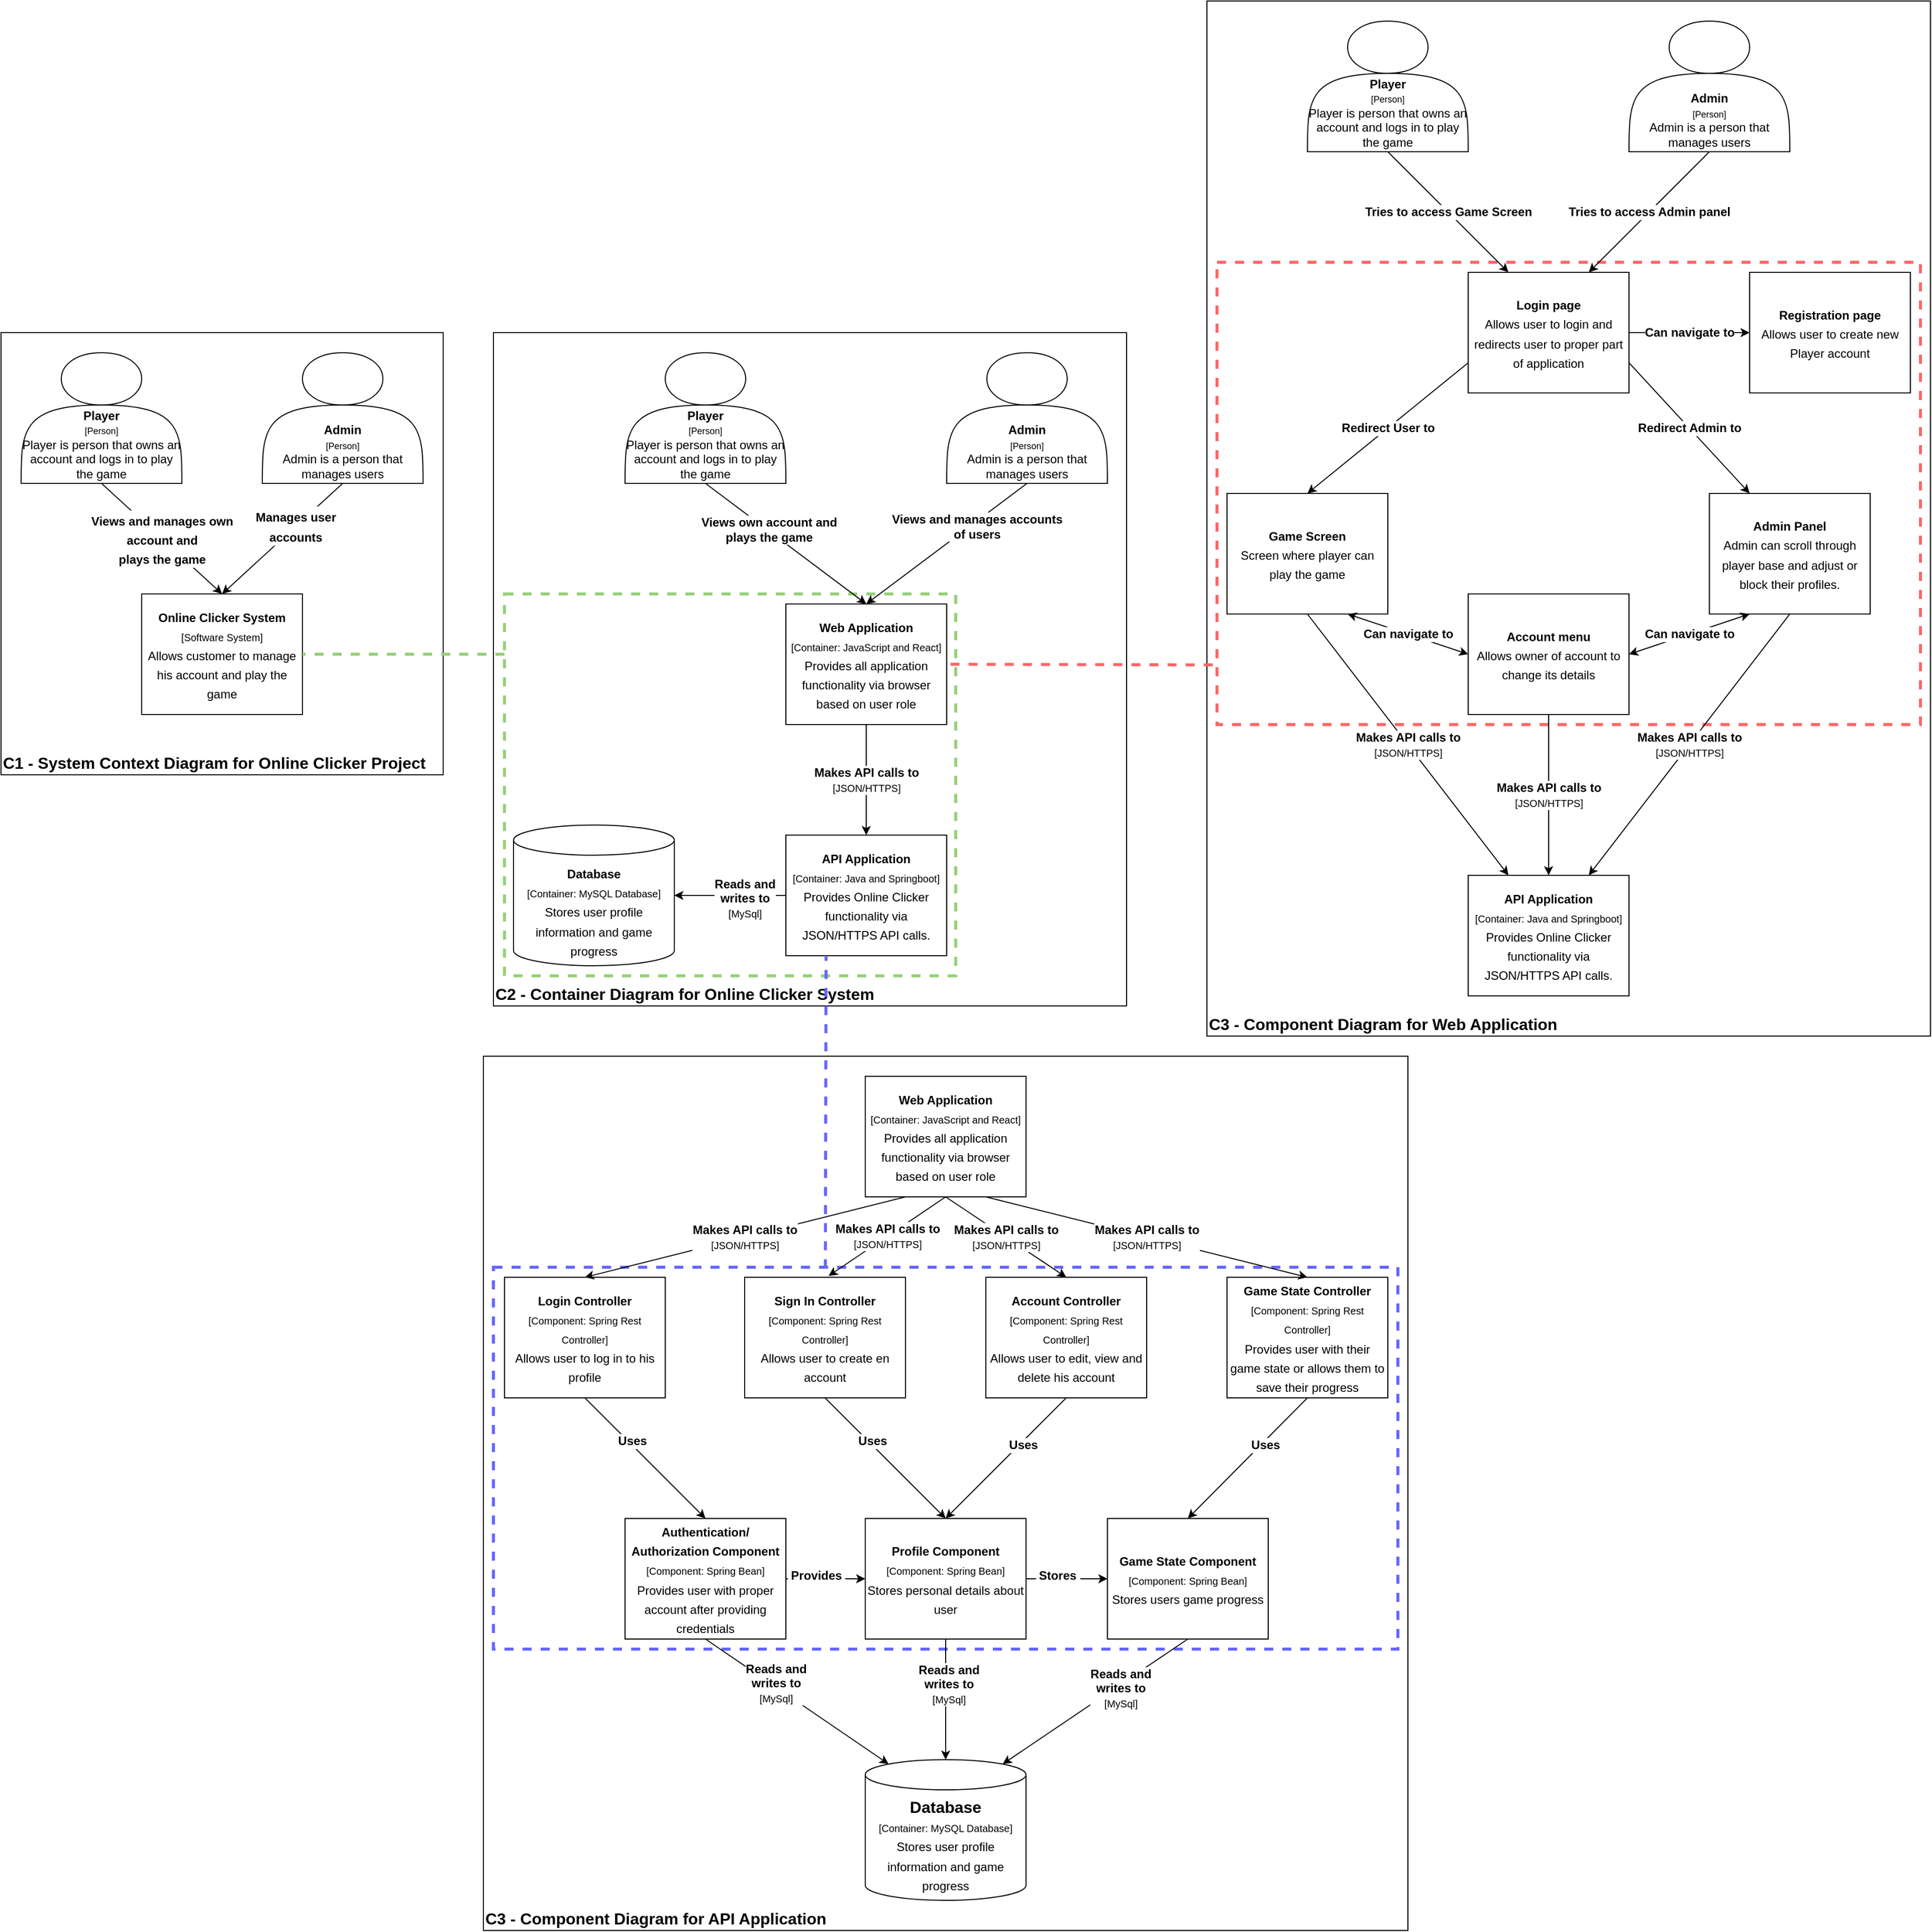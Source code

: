 <mxfile version="15.3.1" type="github">
  <diagram id="0ISwzXjFNcdZjciZv7q1" name="Page-1">
    <mxGraphModel dx="2370" dy="2492" grid="1" gridSize="10" guides="1" tooltips="1" connect="1" arrows="1" fold="1" page="1" pageScale="1" pageWidth="827" pageHeight="1169" math="0" shadow="0">
      <root>
        <mxCell id="0" />
        <mxCell id="1" parent="0" />
        <mxCell id="sYi6YhOPWc63ynp0zuxQ-149" value="&lt;span style=&quot;font-weight: 700&quot;&gt;C3 - Component Diagram for Web Application&amp;nbsp;&lt;/span&gt;" style="rounded=0;whiteSpace=wrap;html=1;fontSize=16;fillColor=none;verticalAlign=bottom;align=left;" parent="1" vertex="1">
          <mxGeometry x="1340" y="-310" width="720" height="1030" as="geometry" />
        </mxCell>
        <mxCell id="sYi6YhOPWc63ynp0zuxQ-147" value="" style="rounded=0;whiteSpace=wrap;html=1;fontSize=12;fillColor=none;verticalAlign=bottom;dashed=1;strokeColor=#FF6666;strokeWidth=3;" parent="1" vertex="1">
          <mxGeometry x="1350" y="-50" width="700" height="460" as="geometry" />
        </mxCell>
        <mxCell id="sYi6YhOPWc63ynp0zuxQ-122" value="&lt;span style=&quot;font-weight: 700&quot;&gt;C3 - Component Diagram for API Application&lt;/span&gt;" style="rounded=0;whiteSpace=wrap;html=1;fontSize=16;fillColor=none;verticalAlign=bottom;align=left;" parent="1" vertex="1">
          <mxGeometry x="620" y="740" width="920" height="870" as="geometry" />
        </mxCell>
        <mxCell id="sYi6YhOPWc63ynp0zuxQ-120" value="" style="rounded=0;whiteSpace=wrap;html=1;fontSize=12;fillColor=none;verticalAlign=bottom;dashed=1;strokeColor=#6666FF;strokeWidth=3;" parent="1" vertex="1">
          <mxGeometry x="630" y="950" width="900" height="380" as="geometry" />
        </mxCell>
        <mxCell id="sYi6YhOPWc63ynp0zuxQ-25" value="&lt;span style=&quot;font-weight: 700&quot;&gt;C2 - Container Diagram for Online Clicker System&lt;/span&gt;" style="rounded=0;whiteSpace=wrap;html=1;fontSize=16;fillColor=none;verticalAlign=bottom;align=left;" parent="1" vertex="1">
          <mxGeometry x="630" y="20" width="630" height="670" as="geometry" />
        </mxCell>
        <mxCell id="sYi6YhOPWc63ynp0zuxQ-30" value="" style="rounded=0;whiteSpace=wrap;html=1;fontSize=12;fillColor=none;verticalAlign=bottom;dashed=1;strokeColor=#97D077;strokeWidth=3;" parent="1" vertex="1">
          <mxGeometry x="641" y="280" width="449" height="380" as="geometry" />
        </mxCell>
        <mxCell id="sYi6YhOPWc63ynp0zuxQ-7" value="&lt;span style=&quot;font-weight: 700&quot;&gt;C1 - System Context Diagram for Online Clicker Project&lt;/span&gt;" style="rounded=0;whiteSpace=wrap;html=1;fontSize=16;fillColor=none;verticalAlign=bottom;align=left;" parent="1" vertex="1">
          <mxGeometry x="140" y="20" width="440" height="440" as="geometry" />
        </mxCell>
        <mxCell id="sYi6YhOPWc63ynp0zuxQ-5" value="&lt;font style=&quot;font-size: 12px&quot;&gt;&lt;b&gt;Views and manages own&lt;br&gt;account and &lt;br&gt;plays the game&lt;/b&gt;&lt;/font&gt;" style="rounded=0;orthogonalLoop=1;jettySize=auto;html=1;entryX=0.5;entryY=0;entryDx=0;entryDy=0;fontSize=16;exitX=0.5;exitY=1;exitDx=0;exitDy=0;" parent="1" source="sYi6YhOPWc63ynp0zuxQ-1" target="sYi6YhOPWc63ynp0zuxQ-4" edge="1">
          <mxGeometry relative="1" as="geometry" />
        </mxCell>
        <mxCell id="sYi6YhOPWc63ynp0zuxQ-1" value="&lt;b&gt;Player&lt;br&gt;&lt;/b&gt;&lt;font style=&quot;font-size: 9px&quot;&gt;[Person]&lt;br&gt;&lt;/font&gt;Player is person that owns an account and logs in to play the game" style="shape=actor;whiteSpace=wrap;html=1;verticalAlign=bottom;" parent="1" vertex="1">
          <mxGeometry x="160" y="40" width="160" height="130" as="geometry" />
        </mxCell>
        <mxCell id="sYi6YhOPWc63ynp0zuxQ-4" value="&lt;font&gt;&lt;b&gt;&lt;span style=&quot;font-size: 12px&quot;&gt;Online Clicker System&lt;/span&gt;&lt;br&gt;&lt;/b&gt;&lt;font style=&quot;font-size: 10px&quot;&gt;[Software System]&lt;/font&gt;&lt;br&gt;&lt;span style=&quot;font-size: 12px&quot;&gt;Allows customer to manage his account and play the game&lt;/span&gt;&lt;/font&gt;" style="rounded=0;whiteSpace=wrap;html=1;fontSize=16;verticalAlign=middle;" parent="1" vertex="1">
          <mxGeometry x="280" y="280" width="160" height="120" as="geometry" />
        </mxCell>
        <mxCell id="sYi6YhOPWc63ynp0zuxQ-19" style="edgeStyle=none;rounded=0;orthogonalLoop=1;jettySize=auto;html=1;fontSize=12;exitX=0.5;exitY=1;exitDx=0;exitDy=0;entryX=0.5;entryY=0;entryDx=0;entryDy=0;" parent="1" source="sYi6YhOPWc63ynp0zuxQ-8" target="sYi6YhOPWc63ynp0zuxQ-9" edge="1">
          <mxGeometry relative="1" as="geometry">
            <mxPoint x="1090" y="90" as="targetPoint" />
          </mxGeometry>
        </mxCell>
        <mxCell id="sYi6YhOPWc63ynp0zuxQ-23" value="&lt;b&gt;Views own account and&lt;br&gt;plays the game&lt;br&gt;&lt;/b&gt;" style="edgeLabel;html=1;align=center;verticalAlign=middle;resizable=0;points=[];fontSize=12;" parent="sYi6YhOPWc63ynp0zuxQ-19" vertex="1" connectable="0">
          <mxGeometry x="-0.226" y="1" relative="1" as="geometry">
            <mxPoint as="offset" />
          </mxGeometry>
        </mxCell>
        <mxCell id="sYi6YhOPWc63ynp0zuxQ-8" value="&lt;b&gt;Player&lt;br&gt;&lt;/b&gt;&lt;font style=&quot;font-size: 9px&quot;&gt;[Person]&lt;br&gt;&lt;/font&gt;Player is person that owns an account and logs in to play the game" style="shape=actor;whiteSpace=wrap;html=1;verticalAlign=bottom;" parent="1" vertex="1">
          <mxGeometry x="761" y="40" width="160" height="130" as="geometry" />
        </mxCell>
        <mxCell id="sYi6YhOPWc63ynp0zuxQ-16" value="&lt;b&gt;Makes API calls to&lt;/b&gt;&lt;br&gt;&lt;font style=&quot;font-size: 10px&quot;&gt;[JSON/HTTPS]&lt;/font&gt;" style="edgeStyle=none;rounded=0;orthogonalLoop=1;jettySize=auto;html=1;entryX=0.5;entryY=0;entryDx=0;entryDy=0;fontSize=12;" parent="1" source="sYi6YhOPWc63ynp0zuxQ-9" target="sYi6YhOPWc63ynp0zuxQ-10" edge="1">
          <mxGeometry relative="1" as="geometry" />
        </mxCell>
        <mxCell id="sYi6YhOPWc63ynp0zuxQ-9" value="&lt;b&gt;&lt;font style=&quot;font-size: 12px&quot;&gt;Web Application&lt;/font&gt;&lt;/b&gt;&lt;br&gt;&lt;span style=&quot;font-size: 10px&quot;&gt;[Container: JavaScript and React]&lt;/span&gt;&lt;br&gt;&lt;font style=&quot;font-size: 12px&quot;&gt;Provides all application functionality via browser based on user role&lt;/font&gt;" style="rounded=0;whiteSpace=wrap;html=1;fontSize=16;verticalAlign=middle;" parent="1" vertex="1">
          <mxGeometry x="921" y="290" width="160" height="120" as="geometry" />
        </mxCell>
        <mxCell id="sYi6YhOPWc63ynp0zuxQ-21" style="edgeStyle=none;rounded=0;orthogonalLoop=1;jettySize=auto;html=1;entryX=1;entryY=0.5;entryDx=0;entryDy=0;entryPerimeter=0;fontSize=12;" parent="1" source="sYi6YhOPWc63ynp0zuxQ-10" target="sYi6YhOPWc63ynp0zuxQ-11" edge="1">
          <mxGeometry relative="1" as="geometry" />
        </mxCell>
        <mxCell id="sYi6YhOPWc63ynp0zuxQ-22" value="&lt;b&gt;Reads and&lt;/b&gt;&lt;br&gt;&lt;b&gt;writes to&lt;/b&gt;&lt;br&gt;&lt;font style=&quot;font-size: 10px&quot;&gt;[MySql]&lt;/font&gt;" style="edgeLabel;html=1;align=center;verticalAlign=middle;resizable=0;points=[];fontSize=12;" parent="sYi6YhOPWc63ynp0zuxQ-21" vertex="1" connectable="0">
          <mxGeometry x="-0.25" y="3" relative="1" as="geometry">
            <mxPoint as="offset" />
          </mxGeometry>
        </mxCell>
        <mxCell id="sYi6YhOPWc63ynp0zuxQ-10" value="&lt;span style=&quot;font-size: 12px&quot;&gt;&lt;b&gt;API Application&lt;/b&gt;&lt;/span&gt;&lt;br&gt;&lt;font style=&quot;font-size: 10px&quot;&gt;[Container: Java and Springboot]&lt;/font&gt;&lt;br&gt;&lt;span style=&quot;font-size: 12px&quot;&gt;Provides Online Clicker functionality via JSON/HTTPS API calls.&lt;/span&gt;" style="rounded=0;whiteSpace=wrap;html=1;fontSize=16;verticalAlign=middle;" parent="1" vertex="1">
          <mxGeometry x="921" y="520" width="160" height="120" as="geometry" />
        </mxCell>
        <mxCell id="sYi6YhOPWc63ynp0zuxQ-11" value="&lt;b&gt;&lt;font style=&quot;font-size: 12px&quot;&gt;Database&lt;/font&gt;&lt;/b&gt;&lt;br&gt;&lt;font style=&quot;font-size: 10px&quot;&gt;[Container: MySQL Database]&lt;/font&gt;&lt;br&gt;&lt;font style=&quot;font-size: 12px&quot;&gt;Stores user profile information and game progress&lt;/font&gt;" style="shape=cylinder3;whiteSpace=wrap;html=1;boundedLbl=1;backgroundOutline=1;size=15;fontSize=16;fillColor=none;verticalAlign=bottom;" parent="1" vertex="1">
          <mxGeometry x="650" y="510" width="160" height="140" as="geometry" />
        </mxCell>
        <mxCell id="sYi6YhOPWc63ynp0zuxQ-13" style="edgeStyle=none;rounded=0;orthogonalLoop=1;jettySize=auto;html=1;entryX=0.5;entryY=0;entryDx=0;entryDy=0;fontSize=16;exitX=0.5;exitY=1;exitDx=0;exitDy=0;" parent="1" source="sYi6YhOPWc63ynp0zuxQ-12" target="sYi6YhOPWc63ynp0zuxQ-4" edge="1">
          <mxGeometry relative="1" as="geometry" />
        </mxCell>
        <mxCell id="sYi6YhOPWc63ynp0zuxQ-14" value="&lt;font style=&quot;font-size: 12px&quot;&gt;&lt;b&gt;Manages user &lt;br&gt;accounts&lt;/b&gt;&lt;/font&gt;" style="edgeLabel;html=1;align=center;verticalAlign=middle;resizable=0;points=[];fontSize=16;" parent="sYi6YhOPWc63ynp0zuxQ-13" vertex="1" connectable="0">
          <mxGeometry x="-0.226" y="-1" relative="1" as="geometry">
            <mxPoint as="offset" />
          </mxGeometry>
        </mxCell>
        <mxCell id="sYi6YhOPWc63ynp0zuxQ-12" value="&lt;b&gt;Admin&lt;br&gt;&lt;/b&gt;&lt;font style=&quot;font-size: 9px&quot;&gt;[Person]&lt;br&gt;&lt;/font&gt;Admin is a person that manages users" style="shape=actor;whiteSpace=wrap;html=1;verticalAlign=bottom;" parent="1" vertex="1">
          <mxGeometry x="400" y="40" width="160" height="130" as="geometry" />
        </mxCell>
        <mxCell id="sYi6YhOPWc63ynp0zuxQ-20" style="edgeStyle=none;rounded=0;orthogonalLoop=1;jettySize=auto;html=1;entryX=0.5;entryY=0;entryDx=0;entryDy=0;fontSize=12;exitX=0.5;exitY=1;exitDx=0;exitDy=0;" parent="1" source="sYi6YhOPWc63ynp0zuxQ-15" target="sYi6YhOPWc63ynp0zuxQ-9" edge="1">
          <mxGeometry relative="1" as="geometry" />
        </mxCell>
        <mxCell id="sYi6YhOPWc63ynp0zuxQ-24" value="&lt;b&gt;Views and manages accounts&lt;br&gt;of users&lt;br&gt;&lt;/b&gt;" style="edgeLabel;html=1;align=center;verticalAlign=middle;resizable=0;points=[];fontSize=12;" parent="sYi6YhOPWc63ynp0zuxQ-20" vertex="1" connectable="0">
          <mxGeometry x="-0.346" y="4" relative="1" as="geometry">
            <mxPoint as="offset" />
          </mxGeometry>
        </mxCell>
        <mxCell id="sYi6YhOPWc63ynp0zuxQ-15" value="&lt;b&gt;Admin&lt;br&gt;&lt;/b&gt;&lt;font style=&quot;font-size: 9px&quot;&gt;[Person]&lt;br&gt;&lt;/font&gt;Admin is a person that manages users" style="shape=actor;whiteSpace=wrap;html=1;verticalAlign=bottom;" parent="1" vertex="1">
          <mxGeometry x="1081" y="40" width="160" height="130" as="geometry" />
        </mxCell>
        <mxCell id="sYi6YhOPWc63ynp0zuxQ-32" value="" style="endArrow=none;dashed=1;html=1;strokeWidth=3;fontSize=12;entryX=1;entryY=0.5;entryDx=0;entryDy=0;strokeColor=#97D077;" parent="1" target="sYi6YhOPWc63ynp0zuxQ-4" edge="1">
          <mxGeometry width="50" height="50" relative="1" as="geometry">
            <mxPoint x="641" y="340" as="sourcePoint" />
            <mxPoint x="880" y="440" as="targetPoint" />
          </mxGeometry>
        </mxCell>
        <mxCell id="sYi6YhOPWc63ynp0zuxQ-80" value="&lt;b&gt;Database&lt;/b&gt;&lt;br&gt;&lt;font style=&quot;font-size: 10px&quot;&gt;[Container: MySQL Database]&lt;/font&gt;&lt;br&gt;&lt;font style=&quot;font-size: 12px&quot;&gt;Stores user profile information and game progress&lt;/font&gt;" style="shape=cylinder3;whiteSpace=wrap;html=1;boundedLbl=1;backgroundOutline=1;size=15;fontSize=16;fillColor=none;verticalAlign=bottom;" parent="1" vertex="1">
          <mxGeometry x="1000" y="1440" width="160" height="140" as="geometry" />
        </mxCell>
        <mxCell id="sYi6YhOPWc63ynp0zuxQ-81" value="&lt;b&gt;&lt;font style=&quot;font-size: 12px&quot;&gt;Web Application&lt;/font&gt;&lt;/b&gt;&lt;br&gt;&lt;span style=&quot;font-size: 10px&quot;&gt;[Container: JavaScript and React]&lt;/span&gt;&lt;br&gt;&lt;font style=&quot;font-size: 12px&quot;&gt;Provides all application functionality via browser based on user role&lt;/font&gt;" style="rounded=0;whiteSpace=wrap;html=1;fontSize=16;verticalAlign=middle;" parent="1" vertex="1">
          <mxGeometry x="1000" y="760" width="160" height="120" as="geometry" />
        </mxCell>
        <mxCell id="sYi6YhOPWc63ynp0zuxQ-82" value="&lt;span style=&quot;font-size: 12px&quot;&gt;&lt;b&gt;Sign In Controller&lt;/b&gt;&lt;/span&gt;&lt;br&gt;&lt;span style=&quot;font-size: 10px&quot;&gt;[Component: Spring Rest Controller]&lt;/span&gt;&lt;br&gt;&lt;font style=&quot;font-size: 12px&quot;&gt;Allows user to create en account&lt;/font&gt;" style="rounded=0;whiteSpace=wrap;html=1;fontSize=16;verticalAlign=middle;" parent="1" vertex="1">
          <mxGeometry x="880" y="960" width="160" height="120" as="geometry" />
        </mxCell>
        <mxCell id="sYi6YhOPWc63ynp0zuxQ-83" value="&lt;span style=&quot;font-weight: bold ; font-size: 12px&quot;&gt;Login Controller&lt;/span&gt;&lt;br&gt;&lt;font style=&quot;font-size: 10px&quot;&gt;[Component: Spring Rest Controller]&lt;/font&gt;&lt;br&gt;&lt;span style=&quot;font-size: 12px&quot;&gt;Allows user to log in to his profile&lt;/span&gt;" style="rounded=0;whiteSpace=wrap;html=1;fontSize=16;verticalAlign=middle;" parent="1" vertex="1">
          <mxGeometry x="641" y="960" width="160" height="120" as="geometry" />
        </mxCell>
        <mxCell id="sYi6YhOPWc63ynp0zuxQ-84" value="&lt;span style=&quot;font-size: 12px&quot;&gt;&lt;b&gt;Game State Controller&lt;/b&gt;&lt;/span&gt;&lt;br&gt;&lt;font style=&quot;font-size: 10px&quot;&gt;[Component: Spring Rest Controller]&lt;/font&gt;&lt;br&gt;&lt;span style=&quot;font-size: 12px&quot;&gt;Provides user with their game state or allows them to save their progress&lt;/span&gt;" style="rounded=0;whiteSpace=wrap;html=1;fontSize=16;verticalAlign=middle;" parent="1" vertex="1">
          <mxGeometry x="1360" y="960" width="160" height="120" as="geometry" />
        </mxCell>
        <mxCell id="sYi6YhOPWc63ynp0zuxQ-85" value="&lt;span style=&quot;font-size: 12px&quot;&gt;&lt;b&gt;Authentication/ Authorization Component&lt;/b&gt;&lt;/span&gt;&lt;br&gt;&lt;font style=&quot;font-size: 10px&quot;&gt;[Component: Spring Bean]&lt;/font&gt;&lt;br&gt;&lt;span style=&quot;font-size: 12px&quot;&gt;Provides user with proper account after providing credentials&lt;/span&gt;" style="rounded=0;whiteSpace=wrap;html=1;fontSize=16;verticalAlign=middle;" parent="1" vertex="1">
          <mxGeometry x="761" y="1200" width="160" height="120" as="geometry" />
        </mxCell>
        <mxCell id="sYi6YhOPWc63ynp0zuxQ-86" value="&lt;span style=&quot;font-size: 12px&quot;&gt;&lt;b&gt;Profile Component&lt;/b&gt;&lt;/span&gt;&lt;br&gt;&lt;font style=&quot;font-size: 10px&quot;&gt;[Component: Spring Bean]&lt;/font&gt;&lt;br&gt;&lt;span style=&quot;font-size: 12px&quot;&gt;Stores personal details about user&lt;/span&gt;" style="rounded=0;whiteSpace=wrap;html=1;fontSize=16;verticalAlign=middle;" parent="1" vertex="1">
          <mxGeometry x="1000" y="1200" width="160" height="120" as="geometry" />
        </mxCell>
        <mxCell id="sYi6YhOPWc63ynp0zuxQ-87" style="edgeStyle=none;rounded=0;orthogonalLoop=1;jettySize=auto;html=1;entryX=0.5;entryY=0;entryDx=0;entryDy=0;entryPerimeter=0;fontSize=12;exitX=0.5;exitY=1;exitDx=0;exitDy=0;" parent="1" source="sYi6YhOPWc63ynp0zuxQ-86" target="sYi6YhOPWc63ynp0zuxQ-80" edge="1">
          <mxGeometry relative="1" as="geometry">
            <mxPoint x="820" y="1450" as="sourcePoint" />
            <mxPoint x="641" y="1450" as="targetPoint" />
          </mxGeometry>
        </mxCell>
        <mxCell id="sYi6YhOPWc63ynp0zuxQ-88" value="&lt;b&gt;Reads and&lt;/b&gt;&lt;br&gt;&lt;b&gt;writes to&lt;/b&gt;&lt;br&gt;&lt;font style=&quot;font-size: 10px&quot;&gt;[MySql]&lt;/font&gt;" style="edgeLabel;html=1;align=center;verticalAlign=middle;resizable=0;points=[];fontSize=12;" parent="sYi6YhOPWc63ynp0zuxQ-87" vertex="1" connectable="0">
          <mxGeometry x="-0.25" y="3" relative="1" as="geometry">
            <mxPoint as="offset" />
          </mxGeometry>
        </mxCell>
        <mxCell id="sYi6YhOPWc63ynp0zuxQ-89" style="edgeStyle=none;rounded=0;orthogonalLoop=1;jettySize=auto;html=1;entryX=0.145;entryY=0;entryDx=0;entryDy=4.35;entryPerimeter=0;fontSize=12;exitX=0.5;exitY=1;exitDx=0;exitDy=0;" parent="1" source="sYi6YhOPWc63ynp0zuxQ-85" target="sYi6YhOPWc63ynp0zuxQ-80" edge="1">
          <mxGeometry relative="1" as="geometry">
            <mxPoint x="1210" y="1330" as="sourcePoint" />
            <mxPoint x="1126.8" y="1454.35" as="targetPoint" />
          </mxGeometry>
        </mxCell>
        <mxCell id="sYi6YhOPWc63ynp0zuxQ-90" value="&lt;b&gt;Reads and&lt;/b&gt;&lt;br&gt;&lt;b&gt;writes to&lt;/b&gt;&lt;br&gt;&lt;font style=&quot;font-size: 10px&quot;&gt;[MySql]&lt;/font&gt;" style="edgeLabel;html=1;align=center;verticalAlign=middle;resizable=0;points=[];fontSize=12;" parent="sYi6YhOPWc63ynp0zuxQ-89" vertex="1" connectable="0">
          <mxGeometry x="-0.25" y="3" relative="1" as="geometry">
            <mxPoint as="offset" />
          </mxGeometry>
        </mxCell>
        <mxCell id="sYi6YhOPWc63ynp0zuxQ-93" style="edgeStyle=none;rounded=0;orthogonalLoop=1;jettySize=auto;html=1;fontSize=12;exitX=0.5;exitY=1;exitDx=0;exitDy=0;entryX=0.5;entryY=0;entryDx=0;entryDy=0;" parent="1" source="sYi6YhOPWc63ynp0zuxQ-82" target="sYi6YhOPWc63ynp0zuxQ-86" edge="1">
          <mxGeometry relative="1" as="geometry">
            <mxPoint x="1210" y="1330" as="sourcePoint" />
            <mxPoint x="1200" y="1200" as="targetPoint" />
          </mxGeometry>
        </mxCell>
        <mxCell id="sYi6YhOPWc63ynp0zuxQ-94" value="&lt;b&gt;Uses&lt;/b&gt;" style="edgeLabel;html=1;align=center;verticalAlign=middle;resizable=0;points=[];fontSize=12;" parent="sYi6YhOPWc63ynp0zuxQ-93" vertex="1" connectable="0">
          <mxGeometry x="-0.25" y="3" relative="1" as="geometry">
            <mxPoint as="offset" />
          </mxGeometry>
        </mxCell>
        <mxCell id="sYi6YhOPWc63ynp0zuxQ-95" style="edgeStyle=none;rounded=0;orthogonalLoop=1;jettySize=auto;html=1;entryX=0.5;entryY=0;entryDx=0;entryDy=0;fontSize=12;exitX=0.5;exitY=1;exitDx=0;exitDy=0;" parent="1" source="sYi6YhOPWc63ynp0zuxQ-84" target="sYi6YhOPWc63ynp0zuxQ-99" edge="1">
          <mxGeometry relative="1" as="geometry">
            <mxPoint x="1220" y="1340" as="sourcePoint" />
            <mxPoint x="1136.8" y="1464.35" as="targetPoint" />
          </mxGeometry>
        </mxCell>
        <mxCell id="sYi6YhOPWc63ynp0zuxQ-96" value="&lt;b&gt;Uses&lt;/b&gt;" style="edgeLabel;html=1;align=center;verticalAlign=middle;resizable=0;points=[];fontSize=12;" parent="sYi6YhOPWc63ynp0zuxQ-95" vertex="1" connectable="0">
          <mxGeometry x="-0.25" y="3" relative="1" as="geometry">
            <mxPoint as="offset" />
          </mxGeometry>
        </mxCell>
        <mxCell id="sYi6YhOPWc63ynp0zuxQ-97" style="edgeStyle=none;rounded=0;orthogonalLoop=1;jettySize=auto;html=1;fontSize=12;exitX=0.5;exitY=1;exitDx=0;exitDy=0;entryX=0.5;entryY=0;entryDx=0;entryDy=0;" parent="1" source="sYi6YhOPWc63ynp0zuxQ-83" target="sYi6YhOPWc63ynp0zuxQ-85" edge="1">
          <mxGeometry relative="1" as="geometry">
            <mxPoint x="1230" y="1350" as="sourcePoint" />
            <mxPoint x="920" y="1200" as="targetPoint" />
          </mxGeometry>
        </mxCell>
        <mxCell id="sYi6YhOPWc63ynp0zuxQ-98" value="&lt;b&gt;Uses&lt;/b&gt;" style="edgeLabel;html=1;align=center;verticalAlign=middle;resizable=0;points=[];fontSize=12;" parent="sYi6YhOPWc63ynp0zuxQ-97" vertex="1" connectable="0">
          <mxGeometry x="-0.25" y="3" relative="1" as="geometry">
            <mxPoint as="offset" />
          </mxGeometry>
        </mxCell>
        <mxCell id="sYi6YhOPWc63ynp0zuxQ-99" value="&lt;span style=&quot;font-size: 12px&quot;&gt;&lt;b&gt;Game State Component&lt;/b&gt;&lt;/span&gt;&lt;br&gt;&lt;font style=&quot;font-size: 10px&quot;&gt;[Component: Spring Bean]&lt;/font&gt;&lt;br&gt;&lt;span style=&quot;font-size: 12px&quot;&gt;Stores users game progress&lt;/span&gt;" style="rounded=0;whiteSpace=wrap;html=1;fontSize=16;verticalAlign=middle;" parent="1" vertex="1">
          <mxGeometry x="1241" y="1200" width="160" height="120" as="geometry" />
        </mxCell>
        <mxCell id="sYi6YhOPWc63ynp0zuxQ-102" style="edgeStyle=none;rounded=0;orthogonalLoop=1;jettySize=auto;html=1;entryX=0.855;entryY=0;entryDx=0;entryDy=4.35;entryPerimeter=0;fontSize=12;exitX=0.5;exitY=1;exitDx=0;exitDy=0;" parent="1" source="sYi6YhOPWc63ynp0zuxQ-99" target="sYi6YhOPWc63ynp0zuxQ-80" edge="1">
          <mxGeometry relative="1" as="geometry">
            <mxPoint x="1317" y="1380" as="sourcePoint" />
            <mxPoint x="1320.66" y="1440" as="targetPoint" />
          </mxGeometry>
        </mxCell>
        <mxCell id="sYi6YhOPWc63ynp0zuxQ-103" value="&lt;b&gt;Reads and&lt;/b&gt;&lt;br&gt;&lt;b&gt;writes to&lt;/b&gt;&lt;br&gt;&lt;font style=&quot;font-size: 10px&quot;&gt;[MySql]&lt;/font&gt;" style="edgeLabel;html=1;align=center;verticalAlign=middle;resizable=0;points=[];fontSize=12;" parent="sYi6YhOPWc63ynp0zuxQ-102" vertex="1" connectable="0">
          <mxGeometry x="-0.25" y="3" relative="1" as="geometry">
            <mxPoint as="offset" />
          </mxGeometry>
        </mxCell>
        <mxCell id="sYi6YhOPWc63ynp0zuxQ-104" value="&lt;span style=&quot;font-size: 12px&quot;&gt;&lt;b&gt;Account Controller&lt;/b&gt;&lt;/span&gt;&lt;br&gt;&lt;font style=&quot;font-size: 10px&quot;&gt;[Component: Spring Rest Controller]&lt;/font&gt;&lt;br&gt;&lt;span style=&quot;font-size: 12px&quot;&gt;Allows user to edit, view and delete his account&lt;/span&gt;&lt;br&gt;" style="rounded=0;whiteSpace=wrap;html=1;fontSize=16;verticalAlign=middle;" parent="1" vertex="1">
          <mxGeometry x="1120" y="960" width="160" height="120" as="geometry" />
        </mxCell>
        <mxCell id="sYi6YhOPWc63ynp0zuxQ-105" style="edgeStyle=none;rounded=0;orthogonalLoop=1;jettySize=auto;html=1;fontSize=12;exitX=0.5;exitY=1;exitDx=0;exitDy=0;entryX=0.5;entryY=0;entryDx=0;entryDy=0;" parent="1" source="sYi6YhOPWc63ynp0zuxQ-104" target="sYi6YhOPWc63ynp0zuxQ-86" edge="1">
          <mxGeometry relative="1" as="geometry">
            <mxPoint x="970" y="1090" as="sourcePoint" />
            <mxPoint x="1090" y="1210" as="targetPoint" />
          </mxGeometry>
        </mxCell>
        <mxCell id="sYi6YhOPWc63ynp0zuxQ-106" value="&lt;b&gt;Uses&lt;/b&gt;" style="edgeLabel;html=1;align=center;verticalAlign=middle;resizable=0;points=[];fontSize=12;" parent="sYi6YhOPWc63ynp0zuxQ-105" vertex="1" connectable="0">
          <mxGeometry x="-0.25" y="3" relative="1" as="geometry">
            <mxPoint as="offset" />
          </mxGeometry>
        </mxCell>
        <mxCell id="sYi6YhOPWc63ynp0zuxQ-107" style="edgeStyle=none;rounded=0;orthogonalLoop=1;jettySize=auto;html=1;fontSize=12;exitX=1;exitY=0.5;exitDx=0;exitDy=0;entryX=0;entryY=0.5;entryDx=0;entryDy=0;" parent="1" source="sYi6YhOPWc63ynp0zuxQ-86" target="sYi6YhOPWc63ynp0zuxQ-99" edge="1">
          <mxGeometry relative="1" as="geometry">
            <mxPoint x="980" y="1100" as="sourcePoint" />
            <mxPoint x="1240" y="1260" as="targetPoint" />
          </mxGeometry>
        </mxCell>
        <mxCell id="sYi6YhOPWc63ynp0zuxQ-108" value="&lt;b&gt;&amp;nbsp;Stores&amp;nbsp;&lt;/b&gt;" style="edgeLabel;html=1;align=center;verticalAlign=middle;resizable=0;points=[];fontSize=12;" parent="sYi6YhOPWc63ynp0zuxQ-107" vertex="1" connectable="0">
          <mxGeometry x="-0.25" y="3" relative="1" as="geometry">
            <mxPoint as="offset" />
          </mxGeometry>
        </mxCell>
        <mxCell id="sYi6YhOPWc63ynp0zuxQ-111" value="&lt;b&gt;Makes API calls to&lt;/b&gt;&lt;br&gt;&lt;font style=&quot;font-size: 10px&quot;&gt;[JSON/HTTPS]&lt;/font&gt;" style="edgeStyle=none;rounded=0;orthogonalLoop=1;jettySize=auto;html=1;entryX=0.5;entryY=0;entryDx=0;entryDy=0;fontSize=12;exitX=0.25;exitY=1;exitDx=0;exitDy=0;" parent="1" source="sYi6YhOPWc63ynp0zuxQ-81" target="sYi6YhOPWc63ynp0zuxQ-83" edge="1">
          <mxGeometry relative="1" as="geometry">
            <mxPoint x="1011" y="420" as="sourcePoint" />
            <mxPoint x="1011" y="530" as="targetPoint" />
          </mxGeometry>
        </mxCell>
        <mxCell id="sYi6YhOPWc63ynp0zuxQ-113" value="&lt;b&gt;Makes API calls to&lt;/b&gt;&lt;br&gt;&lt;font style=&quot;font-size: 10px&quot;&gt;[JSON/HTTPS]&lt;/font&gt;" style="edgeStyle=none;rounded=0;orthogonalLoop=1;jettySize=auto;html=1;entryX=0.522;entryY=-0.011;entryDx=0;entryDy=0;fontSize=12;exitX=0.5;exitY=1;exitDx=0;exitDy=0;entryPerimeter=0;" parent="1" source="sYi6YhOPWc63ynp0zuxQ-81" target="sYi6YhOPWc63ynp0zuxQ-82" edge="1">
          <mxGeometry relative="1" as="geometry">
            <mxPoint x="1080" y="930" as="sourcePoint" />
            <mxPoint x="731" y="970" as="targetPoint" />
          </mxGeometry>
        </mxCell>
        <mxCell id="sYi6YhOPWc63ynp0zuxQ-114" value="&lt;b&gt;Makes API calls to&lt;/b&gt;&lt;br&gt;&lt;font style=&quot;font-size: 10px&quot;&gt;[JSON/HTTPS]&lt;/font&gt;" style="edgeStyle=none;rounded=0;orthogonalLoop=1;jettySize=auto;html=1;entryX=0.5;entryY=0;entryDx=0;entryDy=0;fontSize=12;exitX=0.5;exitY=1;exitDx=0;exitDy=0;" parent="1" source="sYi6YhOPWc63ynp0zuxQ-81" target="sYi6YhOPWc63ynp0zuxQ-104" edge="1">
          <mxGeometry relative="1" as="geometry">
            <mxPoint x="1090" y="900" as="sourcePoint" />
            <mxPoint x="741" y="980" as="targetPoint" />
          </mxGeometry>
        </mxCell>
        <mxCell id="sYi6YhOPWc63ynp0zuxQ-115" value="&lt;b&gt;Makes API calls to&lt;/b&gt;&lt;br&gt;&lt;font style=&quot;font-size: 10px&quot;&gt;[JSON/HTTPS]&lt;/font&gt;" style="edgeStyle=none;rounded=0;orthogonalLoop=1;jettySize=auto;html=1;fontSize=12;exitX=0.75;exitY=1;exitDx=0;exitDy=0;entryX=0.5;entryY=0;entryDx=0;entryDy=0;" parent="1" source="sYi6YhOPWc63ynp0zuxQ-81" target="sYi6YhOPWc63ynp0zuxQ-84" edge="1">
          <mxGeometry relative="1" as="geometry">
            <mxPoint x="1070" y="910" as="sourcePoint" />
            <mxPoint x="1390" y="950" as="targetPoint" />
          </mxGeometry>
        </mxCell>
        <mxCell id="sYi6YhOPWc63ynp0zuxQ-117" style="edgeStyle=none;rounded=0;orthogonalLoop=1;jettySize=auto;html=1;fontSize=12;exitX=1;exitY=0.5;exitDx=0;exitDy=0;entryX=0;entryY=0.5;entryDx=0;entryDy=0;" parent="1" source="sYi6YhOPWc63ynp0zuxQ-85" target="sYi6YhOPWc63ynp0zuxQ-86" edge="1">
          <mxGeometry relative="1" as="geometry">
            <mxPoint x="1170" y="1270" as="sourcePoint" />
            <mxPoint x="1251" y="1270" as="targetPoint" />
          </mxGeometry>
        </mxCell>
        <mxCell id="sYi6YhOPWc63ynp0zuxQ-118" value="&lt;b&gt;&amp;nbsp;Provides&amp;nbsp;&lt;/b&gt;" style="edgeLabel;html=1;align=center;verticalAlign=middle;resizable=0;points=[];fontSize=12;" parent="sYi6YhOPWc63ynp0zuxQ-117" vertex="1" connectable="0">
          <mxGeometry x="-0.25" y="3" relative="1" as="geometry">
            <mxPoint as="offset" />
          </mxGeometry>
        </mxCell>
        <mxCell id="sYi6YhOPWc63ynp0zuxQ-121" value="" style="endArrow=none;dashed=1;html=1;strokeWidth=3;fontSize=12;entryX=0.25;entryY=1;entryDx=0;entryDy=0;strokeColor=#6666FF;exitX=0.367;exitY=0.003;exitDx=0;exitDy=0;exitPerimeter=0;" parent="1" source="sYi6YhOPWc63ynp0zuxQ-120" target="sYi6YhOPWc63ynp0zuxQ-10" edge="1">
          <mxGeometry width="50" height="50" relative="1" as="geometry">
            <mxPoint x="651" y="350" as="sourcePoint" />
            <mxPoint x="450" y="350" as="targetPoint" />
          </mxGeometry>
        </mxCell>
        <mxCell id="sYi6YhOPWc63ynp0zuxQ-125" value="&lt;b&gt;Admin&lt;br&gt;&lt;/b&gt;&lt;font style=&quot;font-size: 9px&quot;&gt;[Person]&lt;br&gt;&lt;/font&gt;Admin is a person that manages users" style="shape=actor;whiteSpace=wrap;html=1;verticalAlign=bottom;" parent="1" vertex="1">
          <mxGeometry x="1760" y="-290" width="160" height="130" as="geometry" />
        </mxCell>
        <mxCell id="sYi6YhOPWc63ynp0zuxQ-126" value="&lt;b&gt;Player&lt;br&gt;&lt;/b&gt;&lt;font style=&quot;font-size: 9px&quot;&gt;[Person]&lt;br&gt;&lt;/font&gt;Player is person that owns an account and logs in to play the game" style="shape=actor;whiteSpace=wrap;html=1;verticalAlign=bottom;" parent="1" vertex="1">
          <mxGeometry x="1440" y="-290" width="160" height="130" as="geometry" />
        </mxCell>
        <mxCell id="sYi6YhOPWc63ynp0zuxQ-127" value="&lt;span style=&quot;font-size: 12px&quot;&gt;&lt;b&gt;API Application&lt;/b&gt;&lt;/span&gt;&lt;br&gt;&lt;font style=&quot;font-size: 10px&quot;&gt;[Container: Java and Springboot]&lt;/font&gt;&lt;br&gt;&lt;span style=&quot;font-size: 12px&quot;&gt;Provides Online Clicker functionality via JSON/HTTPS API calls.&lt;/span&gt;" style="rounded=0;whiteSpace=wrap;html=1;fontSize=16;verticalAlign=middle;" parent="1" vertex="1">
          <mxGeometry x="1600" y="560" width="160" height="120" as="geometry" />
        </mxCell>
        <mxCell id="sYi6YhOPWc63ynp0zuxQ-128" value="&lt;b&gt;Makes API calls to&lt;/b&gt;&lt;br&gt;&lt;font style=&quot;font-size: 10px&quot;&gt;[JSON/HTTPS]&lt;/font&gt;" style="edgeStyle=none;rounded=0;orthogonalLoop=1;jettySize=auto;html=1;entryX=0.25;entryY=0;entryDx=0;entryDy=0;fontSize=12;exitX=0.5;exitY=1;exitDx=0;exitDy=0;" parent="1" source="sYi6YhOPWc63ynp0zuxQ-130" target="sYi6YhOPWc63ynp0zuxQ-127" edge="1">
          <mxGeometry relative="1" as="geometry">
            <mxPoint x="1490" y="430.0" as="sourcePoint" />
            <mxPoint x="1490" y="540.0" as="targetPoint" />
          </mxGeometry>
        </mxCell>
        <mxCell id="sYi6YhOPWc63ynp0zuxQ-129" value="&lt;span style=&quot;font-size: 12px&quot;&gt;&lt;b&gt;Login page&lt;/b&gt;&lt;br&gt;Allows user to login and redirects user to proper part of application&lt;br&gt;&lt;/span&gt;" style="rounded=0;whiteSpace=wrap;html=1;fontSize=16;verticalAlign=middle;" parent="1" vertex="1">
          <mxGeometry x="1600" y="-40" width="160" height="120" as="geometry" />
        </mxCell>
        <mxCell id="sYi6YhOPWc63ynp0zuxQ-130" value="&lt;span style=&quot;font-size: 12px&quot;&gt;&lt;b&gt;Game Screen&lt;/b&gt;&lt;br&gt;Screen where player can play the game&lt;br&gt;&lt;/span&gt;" style="rounded=0;whiteSpace=wrap;html=1;fontSize=16;verticalAlign=middle;" parent="1" vertex="1">
          <mxGeometry x="1360" y="180" width="160" height="120" as="geometry" />
        </mxCell>
        <mxCell id="sYi6YhOPWc63ynp0zuxQ-131" value="&lt;span style=&quot;font-size: 12px&quot;&gt;&lt;b&gt;Account menu&lt;/b&gt;&lt;br&gt;Allows owner of account to change its details&lt;br&gt;&lt;/span&gt;" style="rounded=0;whiteSpace=wrap;html=1;fontSize=16;verticalAlign=middle;" parent="1" vertex="1">
          <mxGeometry x="1600" y="280" width="160" height="120" as="geometry" />
        </mxCell>
        <mxCell id="sYi6YhOPWc63ynp0zuxQ-132" value="&lt;span style=&quot;font-size: 12px&quot;&gt;&lt;b&gt;Admin Panel&lt;/b&gt;&lt;br&gt;Admin can scroll through player base and adjust or block their profiles.&lt;br&gt;&lt;/span&gt;" style="rounded=0;whiteSpace=wrap;html=1;fontSize=16;verticalAlign=middle;" parent="1" vertex="1">
          <mxGeometry x="1840" y="180" width="160" height="120" as="geometry" />
        </mxCell>
        <mxCell id="sYi6YhOPWc63ynp0zuxQ-133" value="&lt;b&gt;Makes API calls to&lt;/b&gt;&lt;br&gt;&lt;font style=&quot;font-size: 10px&quot;&gt;[JSON/HTTPS]&lt;/font&gt;" style="edgeStyle=none;rounded=0;orthogonalLoop=1;jettySize=auto;html=1;entryX=0.75;entryY=0;entryDx=0;entryDy=0;fontSize=12;exitX=0.5;exitY=1;exitDx=0;exitDy=0;" parent="1" source="sYi6YhOPWc63ynp0zuxQ-132" target="sYi6YhOPWc63ynp0zuxQ-127" edge="1">
          <mxGeometry relative="1" as="geometry">
            <mxPoint x="1450" y="290" as="sourcePoint" />
            <mxPoint x="1610" y="600" as="targetPoint" />
          </mxGeometry>
        </mxCell>
        <mxCell id="sYi6YhOPWc63ynp0zuxQ-134" value="&lt;b&gt;Makes API calls to&lt;/b&gt;&lt;br&gt;&lt;font style=&quot;font-size: 10px&quot;&gt;[JSON/HTTPS]&lt;/font&gt;" style="edgeStyle=none;rounded=0;orthogonalLoop=1;jettySize=auto;html=1;entryX=0.5;entryY=0;entryDx=0;entryDy=0;fontSize=12;exitX=0.5;exitY=1;exitDx=0;exitDy=0;" parent="1" source="sYi6YhOPWc63ynp0zuxQ-131" target="sYi6YhOPWc63ynp0zuxQ-127" edge="1">
          <mxGeometry relative="1" as="geometry">
            <mxPoint x="1930" y="290" as="sourcePoint" />
            <mxPoint x="1770" y="600" as="targetPoint" />
          </mxGeometry>
        </mxCell>
        <mxCell id="sYi6YhOPWc63ynp0zuxQ-136" value="&lt;b&gt;Can navigate to&lt;/b&gt;" style="edgeStyle=none;rounded=0;orthogonalLoop=1;jettySize=auto;html=1;entryX=1;entryY=0.5;entryDx=0;entryDy=0;fontSize=12;exitX=0.25;exitY=1;exitDx=0;exitDy=0;startArrow=classic;startFill=1;" parent="1" source="sYi6YhOPWc63ynp0zuxQ-132" target="sYi6YhOPWc63ynp0zuxQ-131" edge="1">
          <mxGeometry relative="1" as="geometry">
            <mxPoint x="1940" y="300" as="sourcePoint" />
            <mxPoint x="1780" y="610" as="targetPoint" />
          </mxGeometry>
        </mxCell>
        <mxCell id="sYi6YhOPWc63ynp0zuxQ-137" value="&lt;b&gt;Can navigate to&lt;/b&gt;" style="edgeStyle=none;rounded=0;orthogonalLoop=1;jettySize=auto;html=1;entryX=0;entryY=0.5;entryDx=0;entryDy=0;fontSize=12;exitX=0.75;exitY=1;exitDx=0;exitDy=0;startArrow=classic;startFill=1;" parent="1" source="sYi6YhOPWc63ynp0zuxQ-130" target="sYi6YhOPWc63ynp0zuxQ-131" edge="1">
          <mxGeometry relative="1" as="geometry">
            <mxPoint x="1850" y="190" as="sourcePoint" />
            <mxPoint x="1770" y="350" as="targetPoint" />
          </mxGeometry>
        </mxCell>
        <mxCell id="sYi6YhOPWc63ynp0zuxQ-138" value="&lt;b&gt;Redirect User to&lt;/b&gt;" style="edgeStyle=none;rounded=0;orthogonalLoop=1;jettySize=auto;html=1;entryX=0.5;entryY=0;entryDx=0;entryDy=0;fontSize=12;exitX=0;exitY=0.75;exitDx=0;exitDy=0;" parent="1" source="sYi6YhOPWc63ynp0zuxQ-129" target="sYi6YhOPWc63ynp0zuxQ-130" edge="1">
          <mxGeometry relative="1" as="geometry">
            <mxPoint x="1860" y="200" as="sourcePoint" />
            <mxPoint x="1780" y="360" as="targetPoint" />
          </mxGeometry>
        </mxCell>
        <mxCell id="sYi6YhOPWc63ynp0zuxQ-139" value="&lt;b&gt;Redirect Admin to&lt;/b&gt;" style="edgeStyle=none;rounded=0;orthogonalLoop=1;jettySize=auto;html=1;entryX=0.25;entryY=0;entryDx=0;entryDy=0;fontSize=12;exitX=1;exitY=0.75;exitDx=0;exitDy=0;" parent="1" source="sYi6YhOPWc63ynp0zuxQ-129" target="sYi6YhOPWc63ynp0zuxQ-132" edge="1">
          <mxGeometry relative="1" as="geometry">
            <mxPoint x="1870" y="210" as="sourcePoint" />
            <mxPoint x="1790" y="370" as="targetPoint" />
          </mxGeometry>
        </mxCell>
        <mxCell id="sYi6YhOPWc63ynp0zuxQ-141" value="&lt;b&gt;Tries to access Game Screen&lt;br&gt;&lt;/b&gt;" style="edgeStyle=none;rounded=0;orthogonalLoop=1;jettySize=auto;html=1;entryX=0.25;entryY=0;entryDx=0;entryDy=0;fontSize=12;exitX=0.5;exitY=1;exitDx=0;exitDy=0;" parent="1" source="sYi6YhOPWc63ynp0zuxQ-126" target="sYi6YhOPWc63ynp0zuxQ-129" edge="1">
          <mxGeometry relative="1" as="geometry">
            <mxPoint x="1880" y="220" as="sourcePoint" />
            <mxPoint x="1800" y="380" as="targetPoint" />
          </mxGeometry>
        </mxCell>
        <mxCell id="sYi6YhOPWc63ynp0zuxQ-142" value="&lt;b&gt;Tries to access Admin panel&lt;br&gt;&lt;/b&gt;" style="edgeStyle=none;rounded=0;orthogonalLoop=1;jettySize=auto;html=1;entryX=0.75;entryY=0;entryDx=0;entryDy=0;fontSize=12;exitX=0.5;exitY=1;exitDx=0;exitDy=0;" parent="1" source="sYi6YhOPWc63ynp0zuxQ-125" target="sYi6YhOPWc63ynp0zuxQ-129" edge="1">
          <mxGeometry relative="1" as="geometry">
            <mxPoint x="1890" y="230" as="sourcePoint" />
            <mxPoint x="1810" y="390" as="targetPoint" />
          </mxGeometry>
        </mxCell>
        <mxCell id="sYi6YhOPWc63ynp0zuxQ-145" value="&lt;span style=&quot;font-size: 12px&quot;&gt;&lt;b&gt;Registration page&lt;/b&gt;&lt;br&gt;Allows user to create new Player account&lt;br&gt;&lt;/span&gt;" style="rounded=0;whiteSpace=wrap;html=1;fontSize=16;verticalAlign=middle;" parent="1" vertex="1">
          <mxGeometry x="1880" y="-40" width="160" height="120" as="geometry" />
        </mxCell>
        <mxCell id="sYi6YhOPWc63ynp0zuxQ-146" value="&lt;b&gt;Can navigate to&lt;/b&gt;" style="edgeStyle=none;rounded=0;orthogonalLoop=1;jettySize=auto;html=1;entryX=0;entryY=0.5;entryDx=0;entryDy=0;fontSize=12;exitX=1;exitY=0.5;exitDx=0;exitDy=0;" parent="1" source="sYi6YhOPWc63ynp0zuxQ-129" target="sYi6YhOPWc63ynp0zuxQ-145" edge="1">
          <mxGeometry relative="1" as="geometry">
            <mxPoint x="1770" y="60" as="sourcePoint" />
            <mxPoint x="1890" y="170" as="targetPoint" />
          </mxGeometry>
        </mxCell>
        <mxCell id="sYi6YhOPWc63ynp0zuxQ-148" value="" style="endArrow=none;dashed=1;html=1;strokeWidth=3;fontSize=12;entryX=1;entryY=0.5;entryDx=0;entryDy=0;strokeColor=#FF6666;exitX=-0.006;exitY=0.871;exitDx=0;exitDy=0;exitPerimeter=0;" parent="1" source="sYi6YhOPWc63ynp0zuxQ-147" target="sYi6YhOPWc63ynp0zuxQ-9" edge="1">
          <mxGeometry width="50" height="50" relative="1" as="geometry">
            <mxPoint x="1280" y="349.58" as="sourcePoint" />
            <mxPoint x="1079" y="349.58" as="targetPoint" />
          </mxGeometry>
        </mxCell>
      </root>
    </mxGraphModel>
  </diagram>
</mxfile>
